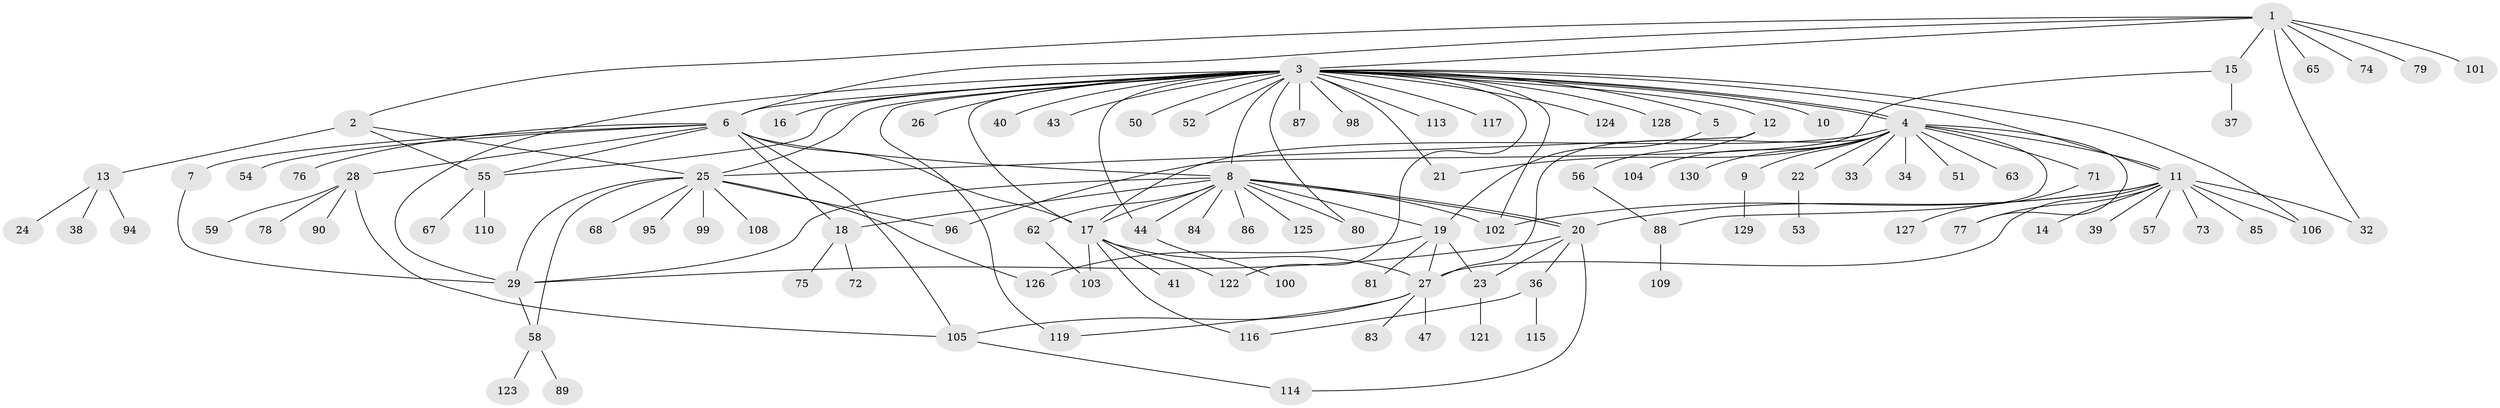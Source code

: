 // Generated by graph-tools (version 1.1) at 2025/23/03/03/25 07:23:48]
// undirected, 106 vertices, 147 edges
graph export_dot {
graph [start="1"]
  node [color=gray90,style=filled];
  1 [super="+111"];
  2 [super="+70"];
  3 [super="+35"];
  4 [super="+42"];
  5 [super="+46"];
  6 [super="+120"];
  7;
  8 [super="+61"];
  9;
  10;
  11 [super="+93"];
  12;
  13 [super="+60"];
  14;
  15;
  16;
  17 [super="+30"];
  18;
  19 [super="+45"];
  20 [super="+48"];
  21;
  22 [super="+49"];
  23;
  24;
  25 [super="+66"];
  26;
  27 [super="+31"];
  28;
  29 [super="+69"];
  32 [super="+91"];
  33;
  34;
  36;
  37;
  38;
  39;
  40;
  41;
  43;
  44 [super="+107"];
  47;
  50;
  51;
  52;
  53;
  54;
  55 [super="+82"];
  56 [super="+92"];
  57;
  58 [super="+64"];
  59;
  62;
  63;
  65;
  67;
  68;
  71;
  72;
  73;
  74;
  75;
  76;
  77;
  78;
  79;
  80;
  81;
  83;
  84;
  85;
  86;
  87;
  88 [super="+118"];
  89;
  90;
  94;
  95;
  96 [super="+97"];
  98;
  99;
  100;
  101;
  102;
  103;
  104;
  105 [super="+112"];
  106;
  108;
  109;
  110;
  113;
  114;
  115;
  116;
  117;
  119;
  121;
  122;
  123;
  124;
  125;
  126;
  127;
  128;
  129;
  130;
  1 -- 2;
  1 -- 3;
  1 -- 6;
  1 -- 15;
  1 -- 32;
  1 -- 65;
  1 -- 74;
  1 -- 79;
  1 -- 101;
  2 -- 13;
  2 -- 25;
  2 -- 55;
  3 -- 4;
  3 -- 4;
  3 -- 5;
  3 -- 6;
  3 -- 8 [weight=2];
  3 -- 10;
  3 -- 11;
  3 -- 12;
  3 -- 16;
  3 -- 21;
  3 -- 25;
  3 -- 26;
  3 -- 40;
  3 -- 43;
  3 -- 44;
  3 -- 50;
  3 -- 52;
  3 -- 55;
  3 -- 87;
  3 -- 98;
  3 -- 102;
  3 -- 113;
  3 -- 117;
  3 -- 119;
  3 -- 122;
  3 -- 124;
  3 -- 128;
  3 -- 80;
  3 -- 106;
  3 -- 17;
  3 -- 29;
  4 -- 9;
  4 -- 11;
  4 -- 21;
  4 -- 22;
  4 -- 27;
  4 -- 33;
  4 -- 34;
  4 -- 51;
  4 -- 63;
  4 -- 71;
  4 -- 77;
  4 -- 88;
  4 -- 104;
  4 -- 130;
  4 -- 17;
  5 -- 19;
  6 -- 7;
  6 -- 8;
  6 -- 17;
  6 -- 18;
  6 -- 28;
  6 -- 54;
  6 -- 55;
  6 -- 76;
  6 -- 105;
  7 -- 29;
  8 -- 18;
  8 -- 19;
  8 -- 20;
  8 -- 20;
  8 -- 44;
  8 -- 62;
  8 -- 84;
  8 -- 86;
  8 -- 102;
  8 -- 125;
  8 -- 80;
  8 -- 17;
  8 -- 29;
  9 -- 129;
  11 -- 14;
  11 -- 20;
  11 -- 27;
  11 -- 39;
  11 -- 57;
  11 -- 73;
  11 -- 77;
  11 -- 85;
  11 -- 102;
  11 -- 106;
  11 -- 32;
  12 -- 56;
  12 -- 25;
  13 -- 24;
  13 -- 38;
  13 -- 94;
  15 -- 37;
  15 -- 96;
  17 -- 103;
  17 -- 116;
  17 -- 41;
  17 -- 122;
  17 -- 27;
  18 -- 72;
  18 -- 75;
  19 -- 23;
  19 -- 81;
  19 -- 27;
  19 -- 126;
  20 -- 23;
  20 -- 36;
  20 -- 114;
  20 -- 29;
  22 -- 53;
  23 -- 121;
  25 -- 58;
  25 -- 95;
  25 -- 96;
  25 -- 99;
  25 -- 108;
  25 -- 29;
  25 -- 126;
  25 -- 68;
  27 -- 47;
  27 -- 119;
  27 -- 83;
  27 -- 105;
  28 -- 59;
  28 -- 78;
  28 -- 90;
  28 -- 105;
  29 -- 58;
  36 -- 115;
  36 -- 116;
  44 -- 100;
  55 -- 67;
  55 -- 110;
  56 -- 88;
  58 -- 89;
  58 -- 123;
  62 -- 103;
  71 -- 127;
  88 -- 109;
  105 -- 114;
}
